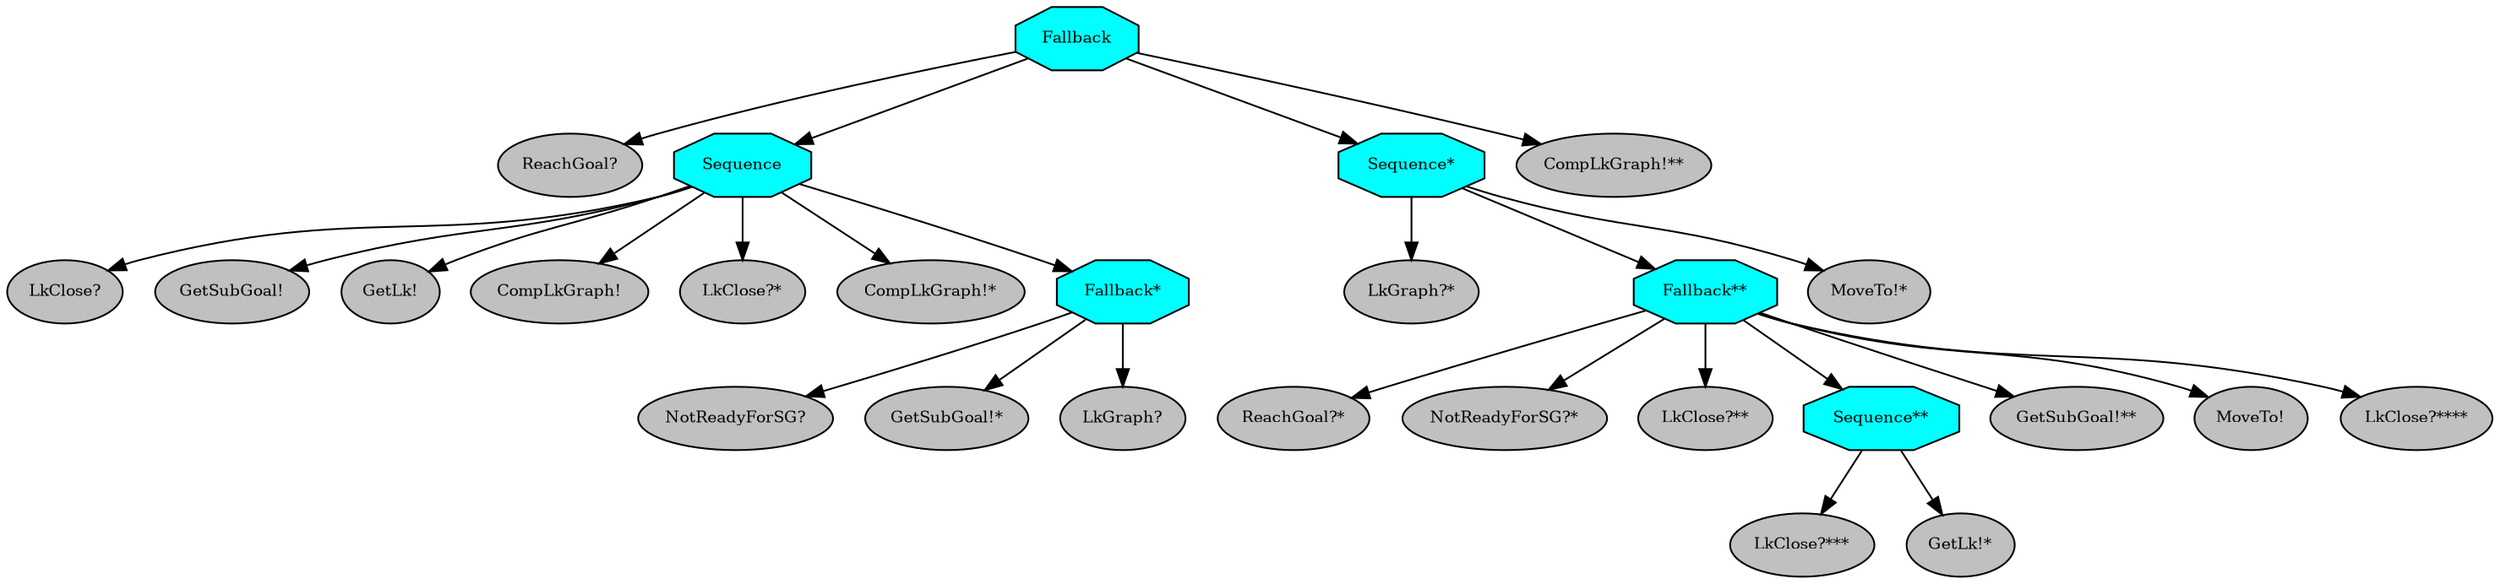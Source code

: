 digraph pastafarianism {
ordering=out;
graph [fontname="times-roman"];
node [fontname="times-roman"];
edge [fontname="times-roman"];
Fallback [fillcolor=cyan, fontcolor=black, fontsize=9, label=Fallback, shape=octagon, style=filled];
"ReachGoal?" [fillcolor=gray, fontcolor=black, fontsize=9, label="ReachGoal?", shape=ellipse, style=filled];
Fallback -> "ReachGoal?";
Sequence [fillcolor=cyan, fontcolor=black, fontsize=9, label=Sequence, shape=octagon, style=filled];
Fallback -> Sequence;
"LkClose?" [fillcolor=gray, fontcolor=black, fontsize=9, label="LkClose?", shape=ellipse, style=filled];
Sequence -> "LkClose?";
"GetSubGoal!" [fillcolor=gray, fontcolor=black, fontsize=9, label="GetSubGoal!", shape=ellipse, style=filled];
Sequence -> "GetSubGoal!";
"GetLk!" [fillcolor=gray, fontcolor=black, fontsize=9, label="GetLk!", shape=ellipse, style=filled];
Sequence -> "GetLk!";
"CompLkGraph!" [fillcolor=gray, fontcolor=black, fontsize=9, label="CompLkGraph!", shape=ellipse, style=filled];
Sequence -> "CompLkGraph!";
"LkClose?*" [fillcolor=gray, fontcolor=black, fontsize=9, label="LkClose?*", shape=ellipse, style=filled];
Sequence -> "LkClose?*";
"CompLkGraph!*" [fillcolor=gray, fontcolor=black, fontsize=9, label="CompLkGraph!*", shape=ellipse, style=filled];
Sequence -> "CompLkGraph!*";
"Fallback*" [fillcolor=cyan, fontcolor=black, fontsize=9, label="Fallback*", shape=octagon, style=filled];
Sequence -> "Fallback*";
"NotReadyForSG?" [fillcolor=gray, fontcolor=black, fontsize=9, label="NotReadyForSG?", shape=ellipse, style=filled];
"Fallback*" -> "NotReadyForSG?";
"GetSubGoal!*" [fillcolor=gray, fontcolor=black, fontsize=9, label="GetSubGoal!*", shape=ellipse, style=filled];
"Fallback*" -> "GetSubGoal!*";
"LkGraph?" [fillcolor=gray, fontcolor=black, fontsize=9, label="LkGraph?", shape=ellipse, style=filled];
"Fallback*" -> "LkGraph?";
"Sequence*" [fillcolor=cyan, fontcolor=black, fontsize=9, label="Sequence*", shape=octagon, style=filled];
Fallback -> "Sequence*";
"LkGraph?*" [fillcolor=gray, fontcolor=black, fontsize=9, label="LkGraph?*", shape=ellipse, style=filled];
"Sequence*" -> "LkGraph?*";
"Fallback**" [fillcolor=cyan, fontcolor=black, fontsize=9, label="Fallback**", shape=octagon, style=filled];
"Sequence*" -> "Fallback**";
"ReachGoal?*" [fillcolor=gray, fontcolor=black, fontsize=9, label="ReachGoal?*", shape=ellipse, style=filled];
"Fallback**" -> "ReachGoal?*";
"NotReadyForSG?*" [fillcolor=gray, fontcolor=black, fontsize=9, label="NotReadyForSG?*", shape=ellipse, style=filled];
"Fallback**" -> "NotReadyForSG?*";
"LkClose?**" [fillcolor=gray, fontcolor=black, fontsize=9, label="LkClose?**", shape=ellipse, style=filled];
"Fallback**" -> "LkClose?**";
"Sequence**" [fillcolor=cyan, fontcolor=black, fontsize=9, label="Sequence**", shape=octagon, style=filled];
"Fallback**" -> "Sequence**";
"LkClose?***" [fillcolor=gray, fontcolor=black, fontsize=9, label="LkClose?***", shape=ellipse, style=filled];
"Sequence**" -> "LkClose?***";
"GetLk!*" [fillcolor=gray, fontcolor=black, fontsize=9, label="GetLk!*", shape=ellipse, style=filled];
"Sequence**" -> "GetLk!*";
"GetSubGoal!**" [fillcolor=gray, fontcolor=black, fontsize=9, label="GetSubGoal!**", shape=ellipse, style=filled];
"Fallback**" -> "GetSubGoal!**";
"MoveTo!" [fillcolor=gray, fontcolor=black, fontsize=9, label="MoveTo!", shape=ellipse, style=filled];
"Fallback**" -> "MoveTo!";
"LkClose?****" [fillcolor=gray, fontcolor=black, fontsize=9, label="LkClose?****", shape=ellipse, style=filled];
"Fallback**" -> "LkClose?****";
"MoveTo!*" [fillcolor=gray, fontcolor=black, fontsize=9, label="MoveTo!*", shape=ellipse, style=filled];
"Sequence*" -> "MoveTo!*";
"CompLkGraph!**" [fillcolor=gray, fontcolor=black, fontsize=9, label="CompLkGraph!**", shape=ellipse, style=filled];
Fallback -> "CompLkGraph!**";
}
